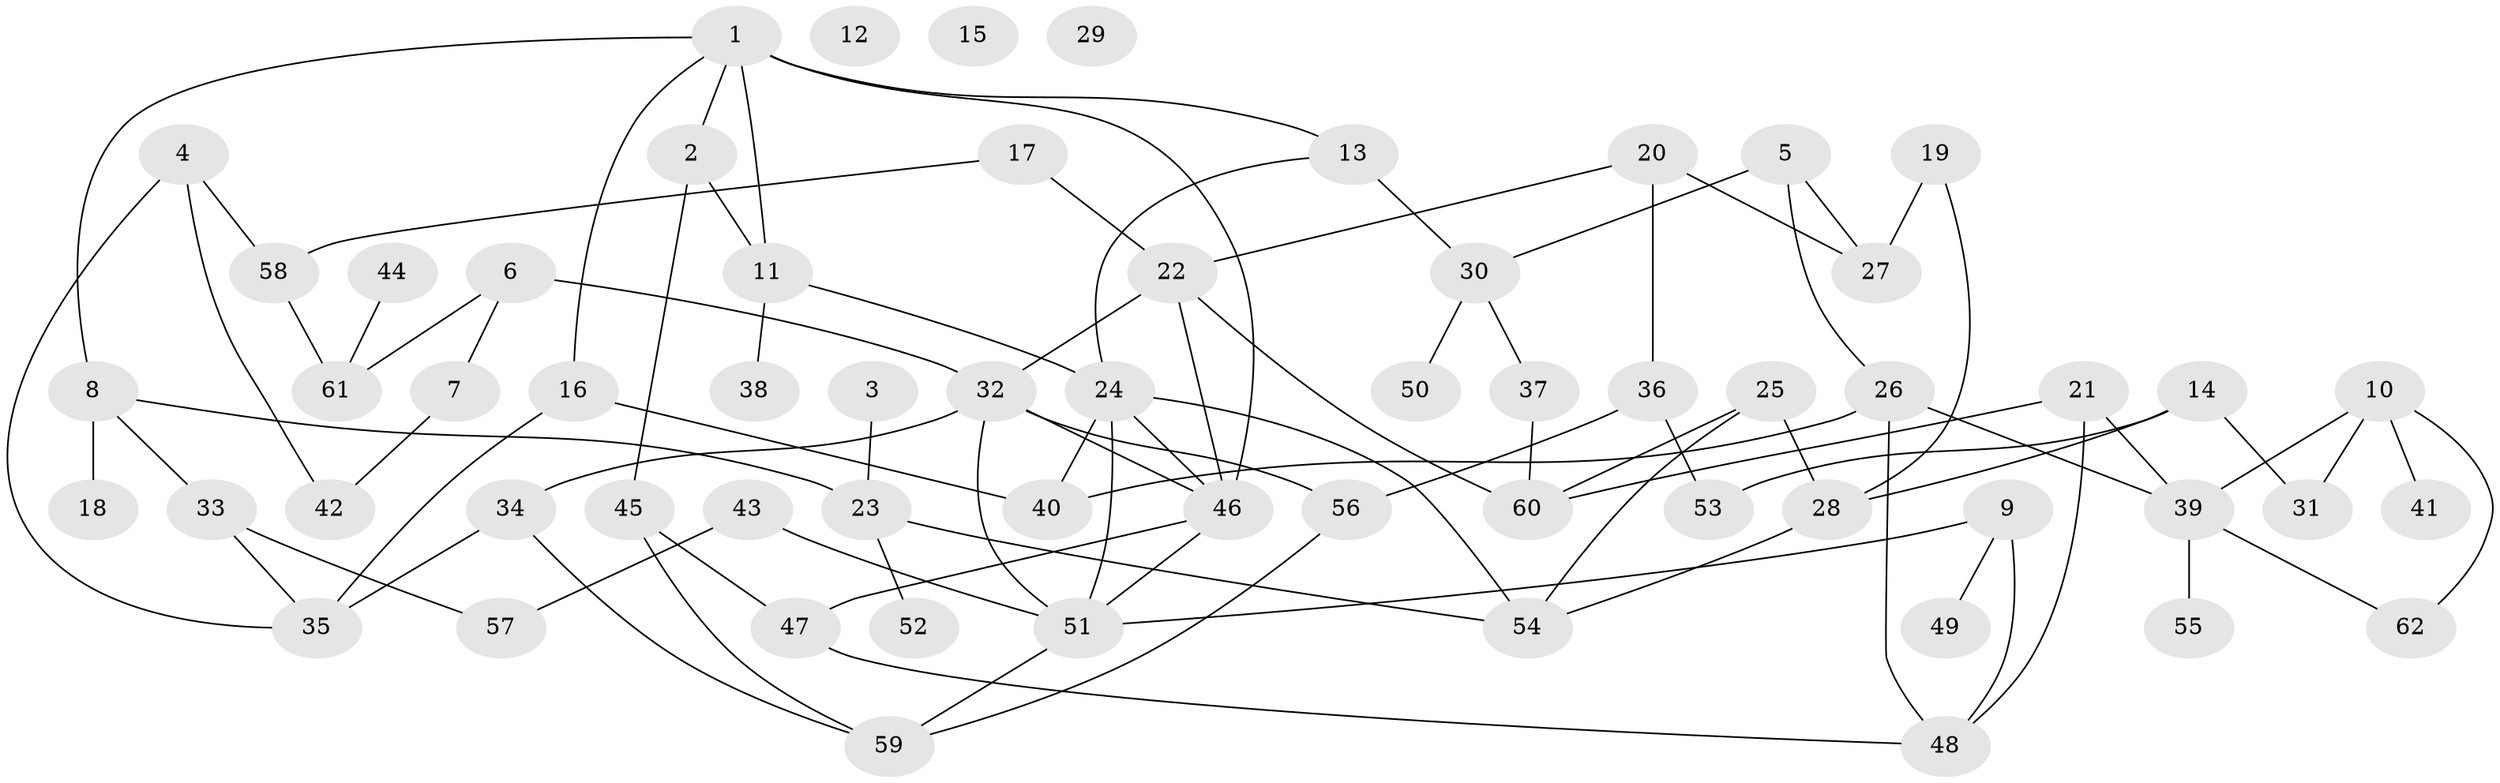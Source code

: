 // coarse degree distribution, {6: 0.046511627906976744, 3: 0.27906976744186046, 1: 0.16279069767441862, 9: 0.046511627906976744, 2: 0.11627906976744186, 4: 0.20930232558139536, 0: 0.06976744186046512, 5: 0.06976744186046512}
// Generated by graph-tools (version 1.1) at 2025/16/03/04/25 18:16:28]
// undirected, 62 vertices, 90 edges
graph export_dot {
graph [start="1"]
  node [color=gray90,style=filled];
  1;
  2;
  3;
  4;
  5;
  6;
  7;
  8;
  9;
  10;
  11;
  12;
  13;
  14;
  15;
  16;
  17;
  18;
  19;
  20;
  21;
  22;
  23;
  24;
  25;
  26;
  27;
  28;
  29;
  30;
  31;
  32;
  33;
  34;
  35;
  36;
  37;
  38;
  39;
  40;
  41;
  42;
  43;
  44;
  45;
  46;
  47;
  48;
  49;
  50;
  51;
  52;
  53;
  54;
  55;
  56;
  57;
  58;
  59;
  60;
  61;
  62;
  1 -- 2;
  1 -- 8;
  1 -- 11;
  1 -- 13;
  1 -- 16;
  1 -- 46;
  2 -- 11;
  2 -- 45;
  3 -- 23;
  4 -- 35;
  4 -- 42;
  4 -- 58;
  5 -- 26;
  5 -- 27;
  5 -- 30;
  6 -- 7;
  6 -- 32;
  6 -- 61;
  7 -- 42;
  8 -- 18;
  8 -- 23;
  8 -- 33;
  9 -- 48;
  9 -- 49;
  9 -- 51;
  10 -- 31;
  10 -- 39;
  10 -- 41;
  10 -- 62;
  11 -- 24;
  11 -- 38;
  13 -- 24;
  13 -- 30;
  14 -- 28;
  14 -- 31;
  14 -- 53;
  16 -- 35;
  16 -- 40;
  17 -- 22;
  17 -- 58;
  19 -- 27;
  19 -- 28;
  20 -- 22;
  20 -- 27;
  20 -- 36;
  21 -- 39;
  21 -- 48;
  21 -- 60;
  22 -- 32;
  22 -- 46;
  22 -- 60;
  23 -- 52;
  23 -- 54;
  24 -- 40;
  24 -- 46;
  24 -- 51;
  24 -- 54;
  25 -- 28;
  25 -- 54;
  25 -- 60;
  26 -- 39;
  26 -- 40;
  26 -- 48;
  28 -- 54;
  30 -- 37;
  30 -- 50;
  32 -- 34;
  32 -- 46;
  32 -- 51;
  32 -- 56;
  33 -- 35;
  33 -- 57;
  34 -- 35;
  34 -- 59;
  36 -- 53;
  36 -- 56;
  37 -- 60;
  39 -- 55;
  39 -- 62;
  43 -- 51;
  43 -- 57;
  44 -- 61;
  45 -- 47;
  45 -- 59;
  46 -- 47;
  46 -- 51;
  47 -- 48;
  51 -- 59;
  56 -- 59;
  58 -- 61;
}

